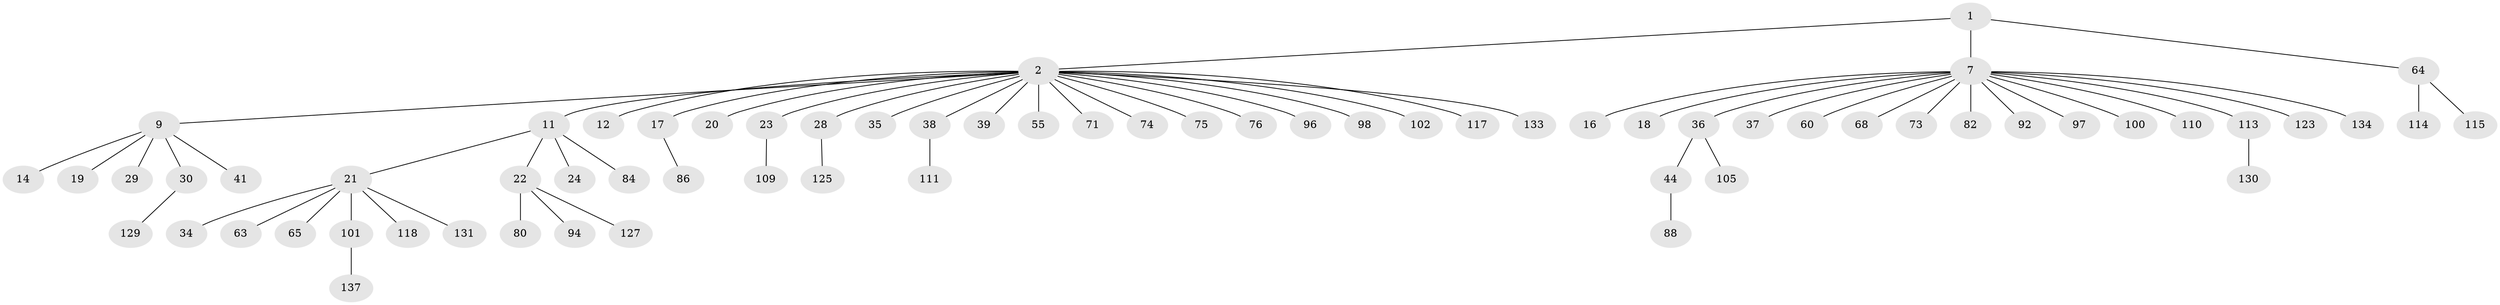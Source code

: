 // original degree distribution, {3: 0.16546762589928057, 7: 0.014388489208633094, 6: 0.02877697841726619, 4: 0.04316546762589928, 8: 0.007194244604316547, 2: 0.2158273381294964, 1: 0.5179856115107914, 5: 0.007194244604316547}
// Generated by graph-tools (version 1.1) at 2025/15/03/09/25 04:15:37]
// undirected, 69 vertices, 68 edges
graph export_dot {
graph [start="1"]
  node [color=gray90,style=filled];
  1;
  2 [super="+4+8+69+85+3"];
  7 [super="+58+15+13+27+124+135"];
  9 [super="+106+10"];
  11 [super="+78+72"];
  12;
  14 [super="+47"];
  16;
  17 [super="+59+48"];
  18;
  19;
  20 [super="+121"];
  21 [super="+25"];
  22 [super="+52+26+45"];
  23 [super="+119"];
  24 [super="+43"];
  28;
  29;
  30 [super="+77+40"];
  34;
  35;
  36 [super="+42+54"];
  37 [super="+103"];
  38 [super="+99"];
  39 [super="+112"];
  41;
  44 [super="+79+46+120"];
  55;
  60;
  63;
  64 [super="+93"];
  65;
  68;
  71;
  73;
  74;
  75 [super="+91"];
  76 [super="+95+90"];
  80 [super="+116"];
  82;
  84;
  86;
  88;
  92;
  94;
  96;
  97;
  98;
  100;
  101;
  102;
  105;
  109;
  110;
  111;
  113;
  114;
  115;
  117;
  118 [super="+122"];
  123;
  125 [super="+138"];
  127;
  129;
  130;
  131;
  133;
  134;
  137;
  1 -- 2;
  1 -- 7;
  1 -- 64;
  2 -- 23;
  2 -- 98;
  2 -- 20;
  2 -- 55;
  2 -- 39;
  2 -- 12;
  2 -- 28;
  2 -- 117;
  2 -- 74;
  2 -- 102;
  2 -- 96;
  2 -- 35;
  2 -- 133;
  2 -- 38;
  2 -- 71;
  2 -- 9;
  2 -- 75;
  2 -- 11;
  2 -- 76;
  2 -- 17;
  7 -- 82;
  7 -- 100;
  7 -- 60;
  7 -- 16;
  7 -- 97;
  7 -- 18;
  7 -- 36;
  7 -- 37;
  7 -- 123;
  7 -- 113;
  7 -- 68;
  7 -- 92;
  7 -- 110;
  7 -- 73;
  7 -- 134;
  9 -- 19;
  9 -- 30;
  9 -- 29;
  9 -- 14;
  9 -- 41;
  11 -- 21;
  11 -- 22;
  11 -- 24;
  11 -- 84;
  17 -- 86;
  21 -- 65;
  21 -- 34;
  21 -- 131;
  21 -- 101;
  21 -- 118;
  21 -- 63;
  22 -- 80;
  22 -- 94;
  22 -- 127;
  23 -- 109;
  28 -- 125;
  30 -- 129;
  36 -- 44;
  36 -- 105;
  38 -- 111;
  44 -- 88;
  64 -- 114;
  64 -- 115;
  101 -- 137;
  113 -- 130;
}
